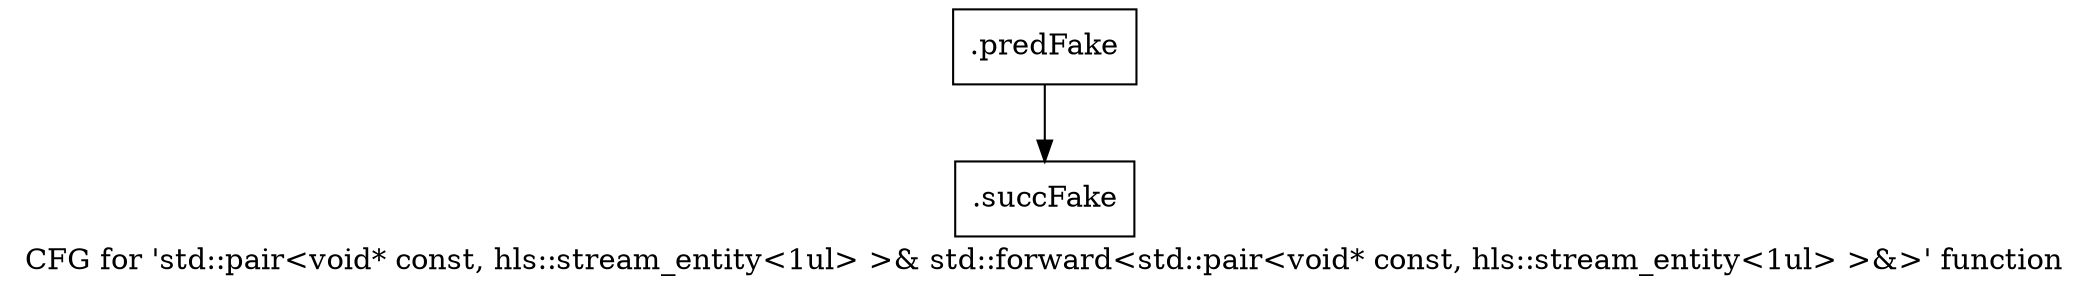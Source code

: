 digraph "CFG for 'std::pair\<void* const, hls::stream_entity\<1ul\> \>& std::forward\<std::pair\<void* const, hls::stream_entity\<1ul\> \>&\>' function" {
	label="CFG for 'std::pair\<void* const, hls::stream_entity\<1ul\> \>& std::forward\<std::pair\<void* const, hls::stream_entity\<1ul\> \>&\>' function";

	Node0x51d9f20 [shape=record,filename="",linenumber="",label="{.predFake}"];
	Node0x51d9f20 -> Node0x52b3820[ callList="" memoryops="" filename="/home/akhilkushe/Xilinx/Vitis_HLS/2021.2/tps/lnx64/gcc-6.2.0/lib/gcc/x86_64-pc-linux-gnu/6.2.0/../../../../include/c++/6.2.0/bits/move.h" execusionnum="12"];
	Node0x52b3820 [shape=record,filename="/home/akhilkushe/Xilinx/Vitis_HLS/2021.2/tps/lnx64/gcc-6.2.0/lib/gcc/x86_64-pc-linux-gnu/6.2.0/../../../../include/c++/6.2.0/bits/move.h",linenumber="77",label="{.succFake}"];
}
